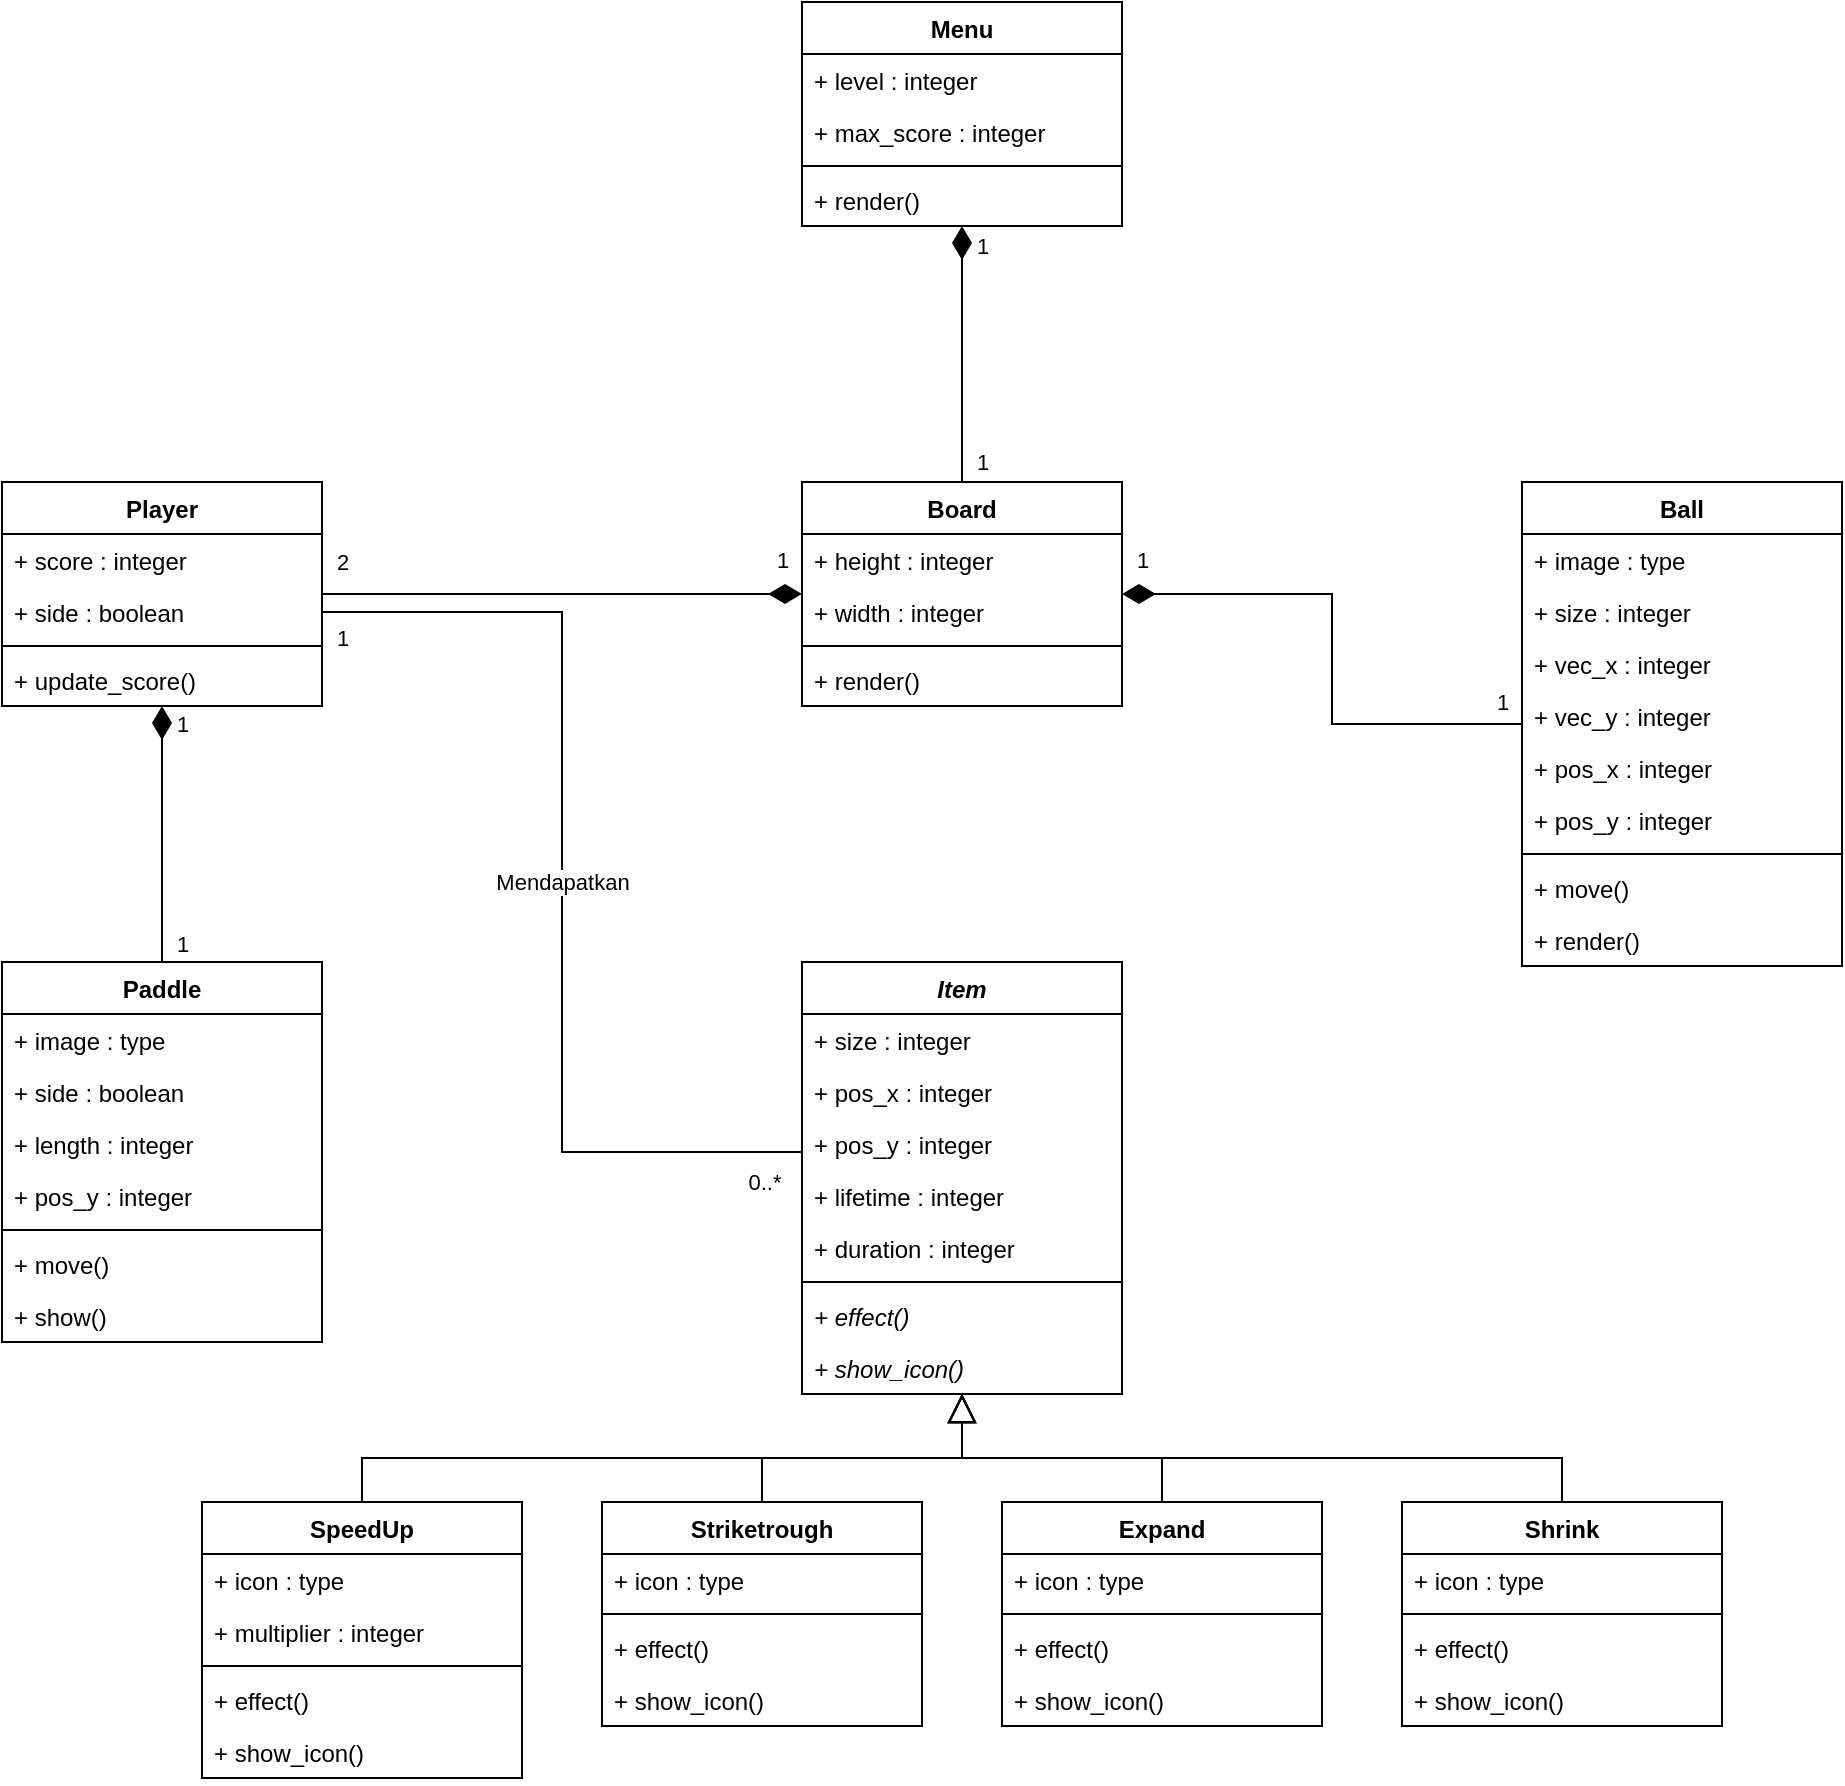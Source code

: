 <mxfile version="17.4.5" type="device"><diagram id="ZpMINNTCplKvtxBsx-kP" name="Page-1"><mxGraphModel dx="1298" dy="705" grid="1" gridSize="10" guides="1" tooltips="1" connect="1" arrows="1" fold="1" page="1" pageScale="1" pageWidth="850" pageHeight="1100" math="0" shadow="0"><root><mxCell id="0"/><mxCell id="1" parent="0"/><mxCell id="38YVcr18NLJrVvOFrdUA-97" style="edgeStyle=orthogonalEdgeStyle;rounded=0;orthogonalLoop=1;jettySize=auto;html=1;exitX=0.5;exitY=0;exitDx=0;exitDy=0;endArrow=diamondThin;endFill=1;endSize=14;strokeWidth=1;" parent="1" source="38YVcr18NLJrVvOFrdUA-3" target="38YVcr18NLJrVvOFrdUA-62" edge="1"><mxGeometry relative="1" as="geometry"/></mxCell><mxCell id="tN6QiZkgW6g-l4v2JHI4-8" value="1" style="edgeLabel;html=1;align=center;verticalAlign=middle;resizable=0;points=[];" vertex="1" connectable="0" parent="38YVcr18NLJrVvOFrdUA-97"><mxGeometry x="0.863" y="-1" relative="1" as="geometry"><mxPoint x="9" as="offset"/></mxGeometry></mxCell><mxCell id="tN6QiZkgW6g-l4v2JHI4-9" value="1" style="edgeLabel;html=1;align=center;verticalAlign=middle;resizable=0;points=[];" vertex="1" connectable="0" parent="38YVcr18NLJrVvOFrdUA-97"><mxGeometry x="-0.881" relative="1" as="geometry"><mxPoint x="10" y="-2" as="offset"/></mxGeometry></mxCell><mxCell id="38YVcr18NLJrVvOFrdUA-3" value="Paddle" style="swimlane;fontStyle=1;align=center;verticalAlign=top;childLayout=stackLayout;horizontal=1;startSize=26;horizontalStack=0;resizeParent=1;resizeParentMax=0;resizeLast=0;collapsible=1;marginBottom=0;" parent="1" vertex="1"><mxGeometry x="120" y="480" width="160" height="190" as="geometry"><mxRectangle x="40" y="50" width="70" height="26" as="alternateBounds"/></mxGeometry></mxCell><mxCell id="38YVcr18NLJrVvOFrdUA-95" value="+ image : type&#xA;" style="text;strokeColor=none;fillColor=none;align=left;verticalAlign=top;spacingLeft=4;spacingRight=4;overflow=hidden;rotatable=0;points=[[0,0.5],[1,0.5]];portConstraint=eastwest;" parent="38YVcr18NLJrVvOFrdUA-3" vertex="1"><mxGeometry y="26" width="160" height="26" as="geometry"/></mxCell><mxCell id="38YVcr18NLJrVvOFrdUA-4" value="+ side : boolean" style="text;strokeColor=none;fillColor=none;align=left;verticalAlign=top;spacingLeft=4;spacingRight=4;overflow=hidden;rotatable=0;points=[[0,0.5],[1,0.5]];portConstraint=eastwest;" parent="38YVcr18NLJrVvOFrdUA-3" vertex="1"><mxGeometry y="52" width="160" height="26" as="geometry"/></mxCell><mxCell id="38YVcr18NLJrVvOFrdUA-7" value="+ length : integer" style="text;strokeColor=none;fillColor=none;align=left;verticalAlign=top;spacingLeft=4;spacingRight=4;overflow=hidden;rotatable=0;points=[[0,0.5],[1,0.5]];portConstraint=eastwest;" parent="38YVcr18NLJrVvOFrdUA-3" vertex="1"><mxGeometry y="78" width="160" height="26" as="geometry"/></mxCell><mxCell id="38YVcr18NLJrVvOFrdUA-8" value="+ pos_y : integer" style="text;strokeColor=none;fillColor=none;align=left;verticalAlign=top;spacingLeft=4;spacingRight=4;overflow=hidden;rotatable=0;points=[[0,0.5],[1,0.5]];portConstraint=eastwest;" parent="38YVcr18NLJrVvOFrdUA-3" vertex="1"><mxGeometry y="104" width="160" height="26" as="geometry"/></mxCell><mxCell id="38YVcr18NLJrVvOFrdUA-5" value="" style="line;strokeWidth=1;fillColor=none;align=left;verticalAlign=middle;spacingTop=-1;spacingLeft=3;spacingRight=3;rotatable=0;labelPosition=right;points=[];portConstraint=eastwest;" parent="38YVcr18NLJrVvOFrdUA-3" vertex="1"><mxGeometry y="130" width="160" height="8" as="geometry"/></mxCell><mxCell id="38YVcr18NLJrVvOFrdUA-6" value="+ move()" style="text;strokeColor=none;fillColor=none;align=left;verticalAlign=top;spacingLeft=4;spacingRight=4;overflow=hidden;rotatable=0;points=[[0,0.5],[1,0.5]];portConstraint=eastwest;" parent="38YVcr18NLJrVvOFrdUA-3" vertex="1"><mxGeometry y="138" width="160" height="26" as="geometry"/></mxCell><mxCell id="38YVcr18NLJrVvOFrdUA-9" value="+ show()" style="text;strokeColor=none;fillColor=none;align=left;verticalAlign=top;spacingLeft=4;spacingRight=4;overflow=hidden;rotatable=0;points=[[0,0.5],[1,0.5]];portConstraint=eastwest;" parent="38YVcr18NLJrVvOFrdUA-3" vertex="1"><mxGeometry y="164" width="160" height="26" as="geometry"/></mxCell><mxCell id="38YVcr18NLJrVvOFrdUA-10" value="Ball" style="swimlane;fontStyle=1;align=center;verticalAlign=top;childLayout=stackLayout;horizontal=1;startSize=26;horizontalStack=0;resizeParent=1;resizeParentMax=0;resizeLast=0;collapsible=1;marginBottom=0;" parent="1" vertex="1"><mxGeometry x="880" y="240" width="160" height="242" as="geometry"><mxRectangle x="920" y="80" width="50" height="26" as="alternateBounds"/></mxGeometry></mxCell><mxCell id="38YVcr18NLJrVvOFrdUA-94" value="+ image : type&#xA;" style="text;strokeColor=none;fillColor=none;align=left;verticalAlign=top;spacingLeft=4;spacingRight=4;overflow=hidden;rotatable=0;points=[[0,0.5],[1,0.5]];portConstraint=eastwest;" parent="38YVcr18NLJrVvOFrdUA-10" vertex="1"><mxGeometry y="26" width="160" height="26" as="geometry"/></mxCell><mxCell id="38YVcr18NLJrVvOFrdUA-11" value="+ size : integer" style="text;strokeColor=none;fillColor=none;align=left;verticalAlign=top;spacingLeft=4;spacingRight=4;overflow=hidden;rotatable=0;points=[[0,0.5],[1,0.5]];portConstraint=eastwest;" parent="38YVcr18NLJrVvOFrdUA-10" vertex="1"><mxGeometry y="52" width="160" height="26" as="geometry"/></mxCell><mxCell id="38YVcr18NLJrVvOFrdUA-14" value="+ vec_x : integer" style="text;strokeColor=none;fillColor=none;align=left;verticalAlign=top;spacingLeft=4;spacingRight=4;overflow=hidden;rotatable=0;points=[[0,0.5],[1,0.5]];portConstraint=eastwest;" parent="38YVcr18NLJrVvOFrdUA-10" vertex="1"><mxGeometry y="78" width="160" height="26" as="geometry"/></mxCell><mxCell id="38YVcr18NLJrVvOFrdUA-15" value="+ vec_y : integer" style="text;strokeColor=none;fillColor=none;align=left;verticalAlign=top;spacingLeft=4;spacingRight=4;overflow=hidden;rotatable=0;points=[[0,0.5],[1,0.5]];portConstraint=eastwest;" parent="38YVcr18NLJrVvOFrdUA-10" vertex="1"><mxGeometry y="104" width="160" height="26" as="geometry"/></mxCell><mxCell id="38YVcr18NLJrVvOFrdUA-16" value="+ pos_x : integer" style="text;strokeColor=none;fillColor=none;align=left;verticalAlign=top;spacingLeft=4;spacingRight=4;overflow=hidden;rotatable=0;points=[[0,0.5],[1,0.5]];portConstraint=eastwest;" parent="38YVcr18NLJrVvOFrdUA-10" vertex="1"><mxGeometry y="130" width="160" height="26" as="geometry"/></mxCell><mxCell id="38YVcr18NLJrVvOFrdUA-17" value="+ pos_y : integer" style="text;strokeColor=none;fillColor=none;align=left;verticalAlign=top;spacingLeft=4;spacingRight=4;overflow=hidden;rotatable=0;points=[[0,0.5],[1,0.5]];portConstraint=eastwest;" parent="38YVcr18NLJrVvOFrdUA-10" vertex="1"><mxGeometry y="156" width="160" height="26" as="geometry"/></mxCell><mxCell id="38YVcr18NLJrVvOFrdUA-12" value="" style="line;strokeWidth=1;fillColor=none;align=left;verticalAlign=middle;spacingTop=-1;spacingLeft=3;spacingRight=3;rotatable=0;labelPosition=right;points=[];portConstraint=eastwest;" parent="38YVcr18NLJrVvOFrdUA-10" vertex="1"><mxGeometry y="182" width="160" height="8" as="geometry"/></mxCell><mxCell id="38YVcr18NLJrVvOFrdUA-13" value="+ move()" style="text;strokeColor=none;fillColor=none;align=left;verticalAlign=top;spacingLeft=4;spacingRight=4;overflow=hidden;rotatable=0;points=[[0,0.5],[1,0.5]];portConstraint=eastwest;" parent="38YVcr18NLJrVvOFrdUA-10" vertex="1"><mxGeometry y="190" width="160" height="26" as="geometry"/></mxCell><mxCell id="38YVcr18NLJrVvOFrdUA-18" value="+ render()" style="text;strokeColor=none;fillColor=none;align=left;verticalAlign=top;spacingLeft=4;spacingRight=4;overflow=hidden;rotatable=0;points=[[0,0.5],[1,0.5]];portConstraint=eastwest;" parent="38YVcr18NLJrVvOFrdUA-10" vertex="1"><mxGeometry y="216" width="160" height="26" as="geometry"/></mxCell><mxCell id="38YVcr18NLJrVvOFrdUA-96" style="edgeStyle=orthogonalEdgeStyle;rounded=0;orthogonalLoop=1;jettySize=auto;html=1;endArrow=diamondThin;endFill=1;endSize=14;strokeWidth=1;" parent="1" source="38YVcr18NLJrVvOFrdUA-10" target="38YVcr18NLJrVvOFrdUA-19" edge="1"><mxGeometry relative="1" as="geometry"/></mxCell><mxCell id="tN6QiZkgW6g-l4v2JHI4-4" value="1" style="edgeLabel;html=1;align=center;verticalAlign=middle;resizable=0;points=[];" vertex="1" connectable="0" parent="38YVcr18NLJrVvOFrdUA-96"><mxGeometry x="0.929" relative="1" as="geometry"><mxPoint y="-17" as="offset"/></mxGeometry></mxCell><mxCell id="tN6QiZkgW6g-l4v2JHI4-5" value="1" style="edgeLabel;html=1;align=center;verticalAlign=middle;resizable=0;points=[];" vertex="1" connectable="0" parent="38YVcr18NLJrVvOFrdUA-96"><mxGeometry x="-0.965" relative="1" as="geometry"><mxPoint x="-6" y="-11" as="offset"/></mxGeometry></mxCell><mxCell id="38YVcr18NLJrVvOFrdUA-19" value="Board" style="swimlane;fontStyle=1;align=center;verticalAlign=top;childLayout=stackLayout;horizontal=1;startSize=26;horizontalStack=0;resizeParent=1;resizeParentMax=0;resizeLast=0;collapsible=1;marginBottom=0;" parent="1" vertex="1"><mxGeometry x="520" y="240" width="160" height="112" as="geometry"/></mxCell><mxCell id="38YVcr18NLJrVvOFrdUA-20" value="+ height : integer" style="text;strokeColor=none;fillColor=none;align=left;verticalAlign=top;spacingLeft=4;spacingRight=4;overflow=hidden;rotatable=0;points=[[0,0.5],[1,0.5]];portConstraint=eastwest;" parent="38YVcr18NLJrVvOFrdUA-19" vertex="1"><mxGeometry y="26" width="160" height="26" as="geometry"/></mxCell><mxCell id="38YVcr18NLJrVvOFrdUA-23" value="+ width : integer" style="text;strokeColor=none;fillColor=none;align=left;verticalAlign=top;spacingLeft=4;spacingRight=4;overflow=hidden;rotatable=0;points=[[0,0.5],[1,0.5]];portConstraint=eastwest;" parent="38YVcr18NLJrVvOFrdUA-19" vertex="1"><mxGeometry y="52" width="160" height="26" as="geometry"/></mxCell><mxCell id="38YVcr18NLJrVvOFrdUA-21" value="" style="line;strokeWidth=1;fillColor=none;align=left;verticalAlign=middle;spacingTop=-1;spacingLeft=3;spacingRight=3;rotatable=0;labelPosition=right;points=[];portConstraint=eastwest;" parent="38YVcr18NLJrVvOFrdUA-19" vertex="1"><mxGeometry y="78" width="160" height="8" as="geometry"/></mxCell><mxCell id="38YVcr18NLJrVvOFrdUA-22" value="+ render()" style="text;strokeColor=none;fillColor=none;align=left;verticalAlign=top;spacingLeft=4;spacingRight=4;overflow=hidden;rotatable=0;points=[[0,0.5],[1,0.5]];portConstraint=eastwest;" parent="38YVcr18NLJrVvOFrdUA-19" vertex="1"><mxGeometry y="86" width="160" height="26" as="geometry"/></mxCell><mxCell id="38YVcr18NLJrVvOFrdUA-60" style="edgeStyle=orthogonalEdgeStyle;rounded=0;orthogonalLoop=1;jettySize=auto;html=1;exitX=0.5;exitY=0;exitDx=0;exitDy=0;entryX=0.5;entryY=1;entryDx=0;entryDy=0;endArrow=block;endFill=0;endSize=12;" parent="1" source="38YVcr18NLJrVvOFrdUA-44" target="38YVcr18NLJrVvOFrdUA-24" edge="1"><mxGeometry relative="1" as="geometry"/></mxCell><mxCell id="38YVcr18NLJrVvOFrdUA-24" value="Item" style="swimlane;fontStyle=3;align=center;verticalAlign=top;childLayout=stackLayout;horizontal=1;startSize=26;horizontalStack=0;resizeParent=1;resizeParentMax=0;resizeLast=0;collapsible=1;marginBottom=0;" parent="1" vertex="1"><mxGeometry x="520" y="480" width="160" height="216" as="geometry"><mxRectangle x="400" y="480" width="60" height="26" as="alternateBounds"/></mxGeometry></mxCell><mxCell id="38YVcr18NLJrVvOFrdUA-30" value="+ size : integer" style="text;strokeColor=none;fillColor=none;align=left;verticalAlign=top;spacingLeft=4;spacingRight=4;overflow=hidden;rotatable=0;points=[[0,0.5],[1,0.5]];portConstraint=eastwest;" parent="38YVcr18NLJrVvOFrdUA-24" vertex="1"><mxGeometry y="26" width="160" height="26" as="geometry"/></mxCell><mxCell id="38YVcr18NLJrVvOFrdUA-25" value="+ pos_x : integer" style="text;strokeColor=none;fillColor=none;align=left;verticalAlign=top;spacingLeft=4;spacingRight=4;overflow=hidden;rotatable=0;points=[[0,0.5],[1,0.5]];portConstraint=eastwest;" parent="38YVcr18NLJrVvOFrdUA-24" vertex="1"><mxGeometry y="52" width="160" height="26" as="geometry"/></mxCell><mxCell id="38YVcr18NLJrVvOFrdUA-28" value="+ pos_y : integer" style="text;strokeColor=none;fillColor=none;align=left;verticalAlign=top;spacingLeft=4;spacingRight=4;overflow=hidden;rotatable=0;points=[[0,0.5],[1,0.5]];portConstraint=eastwest;" parent="38YVcr18NLJrVvOFrdUA-24" vertex="1"><mxGeometry y="78" width="160" height="26" as="geometry"/></mxCell><mxCell id="38YVcr18NLJrVvOFrdUA-31" value="+ lifetime : integer" style="text;strokeColor=none;fillColor=none;align=left;verticalAlign=top;spacingLeft=4;spacingRight=4;overflow=hidden;rotatable=0;points=[[0,0.5],[1,0.5]];portConstraint=eastwest;" parent="38YVcr18NLJrVvOFrdUA-24" vertex="1"><mxGeometry y="104" width="160" height="26" as="geometry"/></mxCell><mxCell id="38YVcr18NLJrVvOFrdUA-36" value="+ duration : integer" style="text;strokeColor=none;fillColor=none;align=left;verticalAlign=top;spacingLeft=4;spacingRight=4;overflow=hidden;rotatable=0;points=[[0,0.5],[1,0.5]];portConstraint=eastwest;" parent="38YVcr18NLJrVvOFrdUA-24" vertex="1"><mxGeometry y="130" width="160" height="26" as="geometry"/></mxCell><mxCell id="38YVcr18NLJrVvOFrdUA-26" value="" style="line;strokeWidth=1;fillColor=none;align=left;verticalAlign=middle;spacingTop=-1;spacingLeft=3;spacingRight=3;rotatable=0;labelPosition=right;points=[];portConstraint=eastwest;" parent="38YVcr18NLJrVvOFrdUA-24" vertex="1"><mxGeometry y="156" width="160" height="8" as="geometry"/></mxCell><mxCell id="38YVcr18NLJrVvOFrdUA-27" value="+ effect()" style="text;strokeColor=none;fillColor=none;align=left;verticalAlign=top;spacingLeft=4;spacingRight=4;overflow=hidden;rotatable=0;points=[[0,0.5],[1,0.5]];portConstraint=eastwest;fontStyle=2" parent="38YVcr18NLJrVvOFrdUA-24" vertex="1"><mxGeometry y="164" width="160" height="26" as="geometry"/></mxCell><mxCell id="38YVcr18NLJrVvOFrdUA-92" value="+ show_icon()" style="text;strokeColor=none;fillColor=none;align=left;verticalAlign=top;spacingLeft=4;spacingRight=4;overflow=hidden;rotatable=0;points=[[0,0.5],[1,0.5]];portConstraint=eastwest;fontStyle=2" parent="38YVcr18NLJrVvOFrdUA-24" vertex="1"><mxGeometry y="190" width="160" height="26" as="geometry"/></mxCell><mxCell id="38YVcr18NLJrVvOFrdUA-53" style="edgeStyle=orthogonalEdgeStyle;rounded=0;orthogonalLoop=1;jettySize=auto;html=1;exitX=0.5;exitY=0;exitDx=0;exitDy=0;entryX=0.5;entryY=1;entryDx=0;entryDy=0;endArrow=block;endFill=0;endSize=12;" parent="1" source="38YVcr18NLJrVvOFrdUA-32" target="38YVcr18NLJrVvOFrdUA-24" edge="1"><mxGeometry relative="1" as="geometry"/></mxCell><mxCell id="38YVcr18NLJrVvOFrdUA-32" value="SpeedUp" style="swimlane;fontStyle=1;align=center;verticalAlign=top;childLayout=stackLayout;horizontal=1;startSize=26;horizontalStack=0;resizeParent=1;resizeParentMax=0;resizeLast=0;collapsible=1;marginBottom=0;" parent="1" vertex="1"><mxGeometry x="220" y="750" width="160" height="138" as="geometry"><mxRectangle x="80" y="560" width="80" height="26" as="alternateBounds"/></mxGeometry></mxCell><mxCell id="38YVcr18NLJrVvOFrdUA-37" value="+ icon : type" style="text;strokeColor=none;fillColor=none;align=left;verticalAlign=top;spacingLeft=4;spacingRight=4;overflow=hidden;rotatable=0;points=[[0,0.5],[1,0.5]];portConstraint=eastwest;" parent="38YVcr18NLJrVvOFrdUA-32" vertex="1"><mxGeometry y="26" width="160" height="26" as="geometry"/></mxCell><mxCell id="38YVcr18NLJrVvOFrdUA-33" value="+ multiplier : integer" style="text;strokeColor=none;fillColor=none;align=left;verticalAlign=top;spacingLeft=4;spacingRight=4;overflow=hidden;rotatable=0;points=[[0,0.5],[1,0.5]];portConstraint=eastwest;" parent="38YVcr18NLJrVvOFrdUA-32" vertex="1"><mxGeometry y="52" width="160" height="26" as="geometry"/></mxCell><mxCell id="38YVcr18NLJrVvOFrdUA-34" value="" style="line;strokeWidth=1;fillColor=none;align=left;verticalAlign=middle;spacingTop=-1;spacingLeft=3;spacingRight=3;rotatable=0;labelPosition=right;points=[];portConstraint=eastwest;" parent="38YVcr18NLJrVvOFrdUA-32" vertex="1"><mxGeometry y="78" width="160" height="8" as="geometry"/></mxCell><mxCell id="38YVcr18NLJrVvOFrdUA-35" value="+ effect()" style="text;strokeColor=none;fillColor=none;align=left;verticalAlign=top;spacingLeft=4;spacingRight=4;overflow=hidden;rotatable=0;points=[[0,0.5],[1,0.5]];portConstraint=eastwest;" parent="38YVcr18NLJrVvOFrdUA-32" vertex="1"><mxGeometry y="86" width="160" height="26" as="geometry"/></mxCell><mxCell id="38YVcr18NLJrVvOFrdUA-38" value="+ show_icon()" style="text;strokeColor=none;fillColor=none;align=left;verticalAlign=top;spacingLeft=4;spacingRight=4;overflow=hidden;rotatable=0;points=[[0,0.5],[1,0.5]];portConstraint=eastwest;" parent="38YVcr18NLJrVvOFrdUA-32" vertex="1"><mxGeometry y="112" width="160" height="26" as="geometry"/></mxCell><mxCell id="38YVcr18NLJrVvOFrdUA-56" style="edgeStyle=orthogonalEdgeStyle;rounded=0;orthogonalLoop=1;jettySize=auto;html=1;exitX=0.5;exitY=0;exitDx=0;exitDy=0;endArrow=block;endFill=0;entryX=0.5;entryY=1;entryDx=0;entryDy=0;endSize=12;" parent="1" source="38YVcr18NLJrVvOFrdUA-39" target="38YVcr18NLJrVvOFrdUA-24" edge="1"><mxGeometry relative="1" as="geometry"><mxPoint x="580" y="660" as="targetPoint"/></mxGeometry></mxCell><mxCell id="38YVcr18NLJrVvOFrdUA-39" value="Striketrough" style="swimlane;fontStyle=1;align=center;verticalAlign=top;childLayout=stackLayout;horizontal=1;startSize=26;horizontalStack=0;resizeParent=1;resizeParentMax=0;resizeLast=0;collapsible=1;marginBottom=0;" parent="1" vertex="1"><mxGeometry x="420" y="750" width="160" height="112" as="geometry"><mxRectangle x="280" y="560" width="100" height="26" as="alternateBounds"/></mxGeometry></mxCell><mxCell id="38YVcr18NLJrVvOFrdUA-40" value="+ icon : type" style="text;strokeColor=none;fillColor=none;align=left;verticalAlign=top;spacingLeft=4;spacingRight=4;overflow=hidden;rotatable=0;points=[[0,0.5],[1,0.5]];portConstraint=eastwest;" parent="38YVcr18NLJrVvOFrdUA-39" vertex="1"><mxGeometry y="26" width="160" height="26" as="geometry"/></mxCell><mxCell id="38YVcr18NLJrVvOFrdUA-41" value="" style="line;strokeWidth=1;fillColor=none;align=left;verticalAlign=middle;spacingTop=-1;spacingLeft=3;spacingRight=3;rotatable=0;labelPosition=right;points=[];portConstraint=eastwest;" parent="38YVcr18NLJrVvOFrdUA-39" vertex="1"><mxGeometry y="52" width="160" height="8" as="geometry"/></mxCell><mxCell id="38YVcr18NLJrVvOFrdUA-42" value="+ effect()" style="text;strokeColor=none;fillColor=none;align=left;verticalAlign=top;spacingLeft=4;spacingRight=4;overflow=hidden;rotatable=0;points=[[0,0.5],[1,0.5]];portConstraint=eastwest;" parent="38YVcr18NLJrVvOFrdUA-39" vertex="1"><mxGeometry y="60" width="160" height="26" as="geometry"/></mxCell><mxCell id="38YVcr18NLJrVvOFrdUA-91" value="+ show_icon()" style="text;strokeColor=none;fillColor=none;align=left;verticalAlign=top;spacingLeft=4;spacingRight=4;overflow=hidden;rotatable=0;points=[[0,0.5],[1,0.5]];portConstraint=eastwest;" parent="38YVcr18NLJrVvOFrdUA-39" vertex="1"><mxGeometry y="86" width="160" height="26" as="geometry"/></mxCell><mxCell id="38YVcr18NLJrVvOFrdUA-44" value="Expand" style="swimlane;fontStyle=1;align=center;verticalAlign=top;childLayout=stackLayout;horizontal=1;startSize=26;horizontalStack=0;resizeParent=1;resizeParentMax=0;resizeLast=0;collapsible=1;marginBottom=0;" parent="1" vertex="1"><mxGeometry x="620" y="750" width="160" height="112" as="geometry"><mxRectangle x="480" y="560" width="70" height="26" as="alternateBounds"/></mxGeometry></mxCell><mxCell id="38YVcr18NLJrVvOFrdUA-45" value="+ icon : type" style="text;strokeColor=none;fillColor=none;align=left;verticalAlign=top;spacingLeft=4;spacingRight=4;overflow=hidden;rotatable=0;points=[[0,0.5],[1,0.5]];portConstraint=eastwest;" parent="38YVcr18NLJrVvOFrdUA-44" vertex="1"><mxGeometry y="26" width="160" height="26" as="geometry"/></mxCell><mxCell id="38YVcr18NLJrVvOFrdUA-46" value="" style="line;strokeWidth=1;fillColor=none;align=left;verticalAlign=middle;spacingTop=-1;spacingLeft=3;spacingRight=3;rotatable=0;labelPosition=right;points=[];portConstraint=eastwest;" parent="38YVcr18NLJrVvOFrdUA-44" vertex="1"><mxGeometry y="52" width="160" height="8" as="geometry"/></mxCell><mxCell id="38YVcr18NLJrVvOFrdUA-47" value="+ effect()" style="text;strokeColor=none;fillColor=none;align=left;verticalAlign=top;spacingLeft=4;spacingRight=4;overflow=hidden;rotatable=0;points=[[0,0.5],[1,0.5]];portConstraint=eastwest;" parent="38YVcr18NLJrVvOFrdUA-44" vertex="1"><mxGeometry y="60" width="160" height="26" as="geometry"/></mxCell><mxCell id="38YVcr18NLJrVvOFrdUA-105" value="+ show_icon()" style="text;strokeColor=none;fillColor=none;align=left;verticalAlign=top;spacingLeft=4;spacingRight=4;overflow=hidden;rotatable=0;points=[[0,0.5],[1,0.5]];portConstraint=eastwest;" parent="38YVcr18NLJrVvOFrdUA-44" vertex="1"><mxGeometry y="86" width="160" height="26" as="geometry"/></mxCell><mxCell id="38YVcr18NLJrVvOFrdUA-85" style="edgeStyle=orthogonalEdgeStyle;rounded=0;orthogonalLoop=1;jettySize=auto;html=1;exitX=0.5;exitY=0;exitDx=0;exitDy=0;endArrow=block;endFill=0;strokeWidth=1;endSize=12;" parent="1" source="38YVcr18NLJrVvOFrdUA-48" target="38YVcr18NLJrVvOFrdUA-24" edge="1"><mxGeometry relative="1" as="geometry"/></mxCell><mxCell id="38YVcr18NLJrVvOFrdUA-48" value="Shrink" style="swimlane;fontStyle=1;align=center;verticalAlign=top;childLayout=stackLayout;horizontal=1;startSize=26;horizontalStack=0;resizeParent=1;resizeParentMax=0;resizeLast=0;collapsible=1;marginBottom=0;" parent="1" vertex="1"><mxGeometry x="820" y="750" width="160" height="112" as="geometry"><mxRectangle x="680" y="560" width="70" height="26" as="alternateBounds"/></mxGeometry></mxCell><mxCell id="38YVcr18NLJrVvOFrdUA-49" value="+ icon : type" style="text;strokeColor=none;fillColor=none;align=left;verticalAlign=top;spacingLeft=4;spacingRight=4;overflow=hidden;rotatable=0;points=[[0,0.5],[1,0.5]];portConstraint=eastwest;" parent="38YVcr18NLJrVvOFrdUA-48" vertex="1"><mxGeometry y="26" width="160" height="26" as="geometry"/></mxCell><mxCell id="38YVcr18NLJrVvOFrdUA-50" value="" style="line;strokeWidth=1;fillColor=none;align=left;verticalAlign=middle;spacingTop=-1;spacingLeft=3;spacingRight=3;rotatable=0;labelPosition=right;points=[];portConstraint=eastwest;" parent="38YVcr18NLJrVvOFrdUA-48" vertex="1"><mxGeometry y="52" width="160" height="8" as="geometry"/></mxCell><mxCell id="38YVcr18NLJrVvOFrdUA-51" value="+ effect()" style="text;strokeColor=none;fillColor=none;align=left;verticalAlign=top;spacingLeft=4;spacingRight=4;overflow=hidden;rotatable=0;points=[[0,0.5],[1,0.5]];portConstraint=eastwest;" parent="38YVcr18NLJrVvOFrdUA-48" vertex="1"><mxGeometry y="60" width="160" height="26" as="geometry"/></mxCell><mxCell id="38YVcr18NLJrVvOFrdUA-93" value="+ show_icon()" style="text;strokeColor=none;fillColor=none;align=left;verticalAlign=top;spacingLeft=4;spacingRight=4;overflow=hidden;rotatable=0;points=[[0,0.5],[1,0.5]];portConstraint=eastwest;" parent="38YVcr18NLJrVvOFrdUA-48" vertex="1"><mxGeometry y="86" width="160" height="26" as="geometry"/></mxCell><mxCell id="38YVcr18NLJrVvOFrdUA-83" style="edgeStyle=orthogonalEdgeStyle;rounded=0;orthogonalLoop=1;jettySize=auto;html=1;endArrow=diamondThin;endFill=1;strokeWidth=1;endSize=14;" parent="1" source="38YVcr18NLJrVvOFrdUA-62" target="38YVcr18NLJrVvOFrdUA-19" edge="1"><mxGeometry relative="1" as="geometry"/></mxCell><mxCell id="tN6QiZkgW6g-l4v2JHI4-6" value="1" style="edgeLabel;html=1;align=center;verticalAlign=middle;resizable=0;points=[];" vertex="1" connectable="0" parent="38YVcr18NLJrVvOFrdUA-83"><mxGeometry x="0.925" relative="1" as="geometry"><mxPoint x="-1" y="-17" as="offset"/></mxGeometry></mxCell><mxCell id="tN6QiZkgW6g-l4v2JHI4-7" value="2" style="edgeLabel;html=1;align=center;verticalAlign=middle;resizable=0;points=[];" vertex="1" connectable="0" parent="38YVcr18NLJrVvOFrdUA-83"><mxGeometry x="-0.948" relative="1" as="geometry"><mxPoint x="4" y="-16" as="offset"/></mxGeometry></mxCell><mxCell id="38YVcr18NLJrVvOFrdUA-62" value="Player" style="swimlane;fontStyle=1;align=center;verticalAlign=top;childLayout=stackLayout;horizontal=1;startSize=26;horizontalStack=0;resizeParent=1;resizeParentMax=0;resizeLast=0;collapsible=1;marginBottom=0;" parent="1" vertex="1"><mxGeometry x="120" y="240" width="160" height="112" as="geometry"/></mxCell><mxCell id="38YVcr18NLJrVvOFrdUA-63" value="+ score : integer" style="text;strokeColor=none;fillColor=none;align=left;verticalAlign=top;spacingLeft=4;spacingRight=4;overflow=hidden;rotatable=0;points=[[0,0.5],[1,0.5]];portConstraint=eastwest;" parent="38YVcr18NLJrVvOFrdUA-62" vertex="1"><mxGeometry y="26" width="160" height="26" as="geometry"/></mxCell><mxCell id="38YVcr18NLJrVvOFrdUA-82" value="+ side : boolean" style="text;strokeColor=none;fillColor=none;align=left;verticalAlign=top;spacingLeft=4;spacingRight=4;overflow=hidden;rotatable=0;points=[[0,0.5],[1,0.5]];portConstraint=eastwest;" parent="38YVcr18NLJrVvOFrdUA-62" vertex="1"><mxGeometry y="52" width="160" height="26" as="geometry"/></mxCell><mxCell id="38YVcr18NLJrVvOFrdUA-64" value="" style="line;strokeWidth=1;fillColor=none;align=left;verticalAlign=middle;spacingTop=-1;spacingLeft=3;spacingRight=3;rotatable=0;labelPosition=right;points=[];portConstraint=eastwest;" parent="38YVcr18NLJrVvOFrdUA-62" vertex="1"><mxGeometry y="78" width="160" height="8" as="geometry"/></mxCell><mxCell id="38YVcr18NLJrVvOFrdUA-65" value="+ update_score()" style="text;strokeColor=none;fillColor=none;align=left;verticalAlign=top;spacingLeft=4;spacingRight=4;overflow=hidden;rotatable=0;points=[[0,0.5],[1,0.5]];portConstraint=eastwest;" parent="38YVcr18NLJrVvOFrdUA-62" vertex="1"><mxGeometry y="86" width="160" height="26" as="geometry"/></mxCell><mxCell id="38YVcr18NLJrVvOFrdUA-86" value="Mendapatkan" style="edgeStyle=orthogonalEdgeStyle;rounded=0;orthogonalLoop=1;jettySize=auto;html=1;endArrow=none;endFill=0;endSize=12;strokeWidth=1;" parent="1" source="38YVcr18NLJrVvOFrdUA-82" target="38YVcr18NLJrVvOFrdUA-24" edge="1"><mxGeometry relative="1" as="geometry"><Array as="points"><mxPoint x="400" y="305"/><mxPoint x="400" y="575"/></Array></mxGeometry></mxCell><mxCell id="tN6QiZkgW6g-l4v2JHI4-10" value="1" style="edgeLabel;html=1;align=center;verticalAlign=middle;resizable=0;points=[];" vertex="1" connectable="0" parent="38YVcr18NLJrVvOFrdUA-86"><mxGeometry x="-0.969" relative="1" as="geometry"><mxPoint x="2" y="13" as="offset"/></mxGeometry></mxCell><mxCell id="tN6QiZkgW6g-l4v2JHI4-11" value="0..*" style="edgeLabel;html=1;align=center;verticalAlign=middle;resizable=0;points=[];" vertex="1" connectable="0" parent="38YVcr18NLJrVvOFrdUA-86"><mxGeometry x="0.974" relative="1" as="geometry"><mxPoint x="-13" y="15" as="offset"/></mxGeometry></mxCell><mxCell id="38YVcr18NLJrVvOFrdUA-104" style="edgeStyle=orthogonalEdgeStyle;rounded=0;orthogonalLoop=1;jettySize=auto;html=1;endArrow=diamondThin;endFill=1;endSize=14;strokeWidth=1;exitX=0.5;exitY=0;exitDx=0;exitDy=0;" parent="1" source="38YVcr18NLJrVvOFrdUA-19" target="38YVcr18NLJrVvOFrdUA-99" edge="1"><mxGeometry relative="1" as="geometry"/></mxCell><mxCell id="tN6QiZkgW6g-l4v2JHI4-2" value="1" style="edgeLabel;html=1;align=center;verticalAlign=middle;resizable=0;points=[];" vertex="1" connectable="0" parent="38YVcr18NLJrVvOFrdUA-104"><mxGeometry x="0.844" y="-1" relative="1" as="geometry"><mxPoint x="9" as="offset"/></mxGeometry></mxCell><mxCell id="tN6QiZkgW6g-l4v2JHI4-3" value="1" style="edgeLabel;html=1;align=center;verticalAlign=middle;resizable=0;points=[];" vertex="1" connectable="0" parent="38YVcr18NLJrVvOFrdUA-104"><mxGeometry x="-0.906" relative="1" as="geometry"><mxPoint x="10" y="-4" as="offset"/></mxGeometry></mxCell><mxCell id="38YVcr18NLJrVvOFrdUA-99" value="Menu" style="swimlane;fontStyle=1;align=center;verticalAlign=top;childLayout=stackLayout;horizontal=1;startSize=26;horizontalStack=0;resizeParent=1;resizeParentMax=0;resizeLast=0;collapsible=1;marginBottom=0;" parent="1" vertex="1"><mxGeometry x="520" width="160" height="112" as="geometry"/></mxCell><mxCell id="38YVcr18NLJrVvOFrdUA-100" value="+ level : integer" style="text;strokeColor=none;fillColor=none;align=left;verticalAlign=top;spacingLeft=4;spacingRight=4;overflow=hidden;rotatable=0;points=[[0,0.5],[1,0.5]];portConstraint=eastwest;" parent="38YVcr18NLJrVvOFrdUA-99" vertex="1"><mxGeometry y="26" width="160" height="26" as="geometry"/></mxCell><mxCell id="38YVcr18NLJrVvOFrdUA-103" value="+ max_score : integer" style="text;strokeColor=none;fillColor=none;align=left;verticalAlign=top;spacingLeft=4;spacingRight=4;overflow=hidden;rotatable=0;points=[[0,0.5],[1,0.5]];portConstraint=eastwest;" parent="38YVcr18NLJrVvOFrdUA-99" vertex="1"><mxGeometry y="52" width="160" height="26" as="geometry"/></mxCell><mxCell id="38YVcr18NLJrVvOFrdUA-101" value="" style="line;strokeWidth=1;fillColor=none;align=left;verticalAlign=middle;spacingTop=-1;spacingLeft=3;spacingRight=3;rotatable=0;labelPosition=right;points=[];portConstraint=eastwest;" parent="38YVcr18NLJrVvOFrdUA-99" vertex="1"><mxGeometry y="78" width="160" height="8" as="geometry"/></mxCell><mxCell id="38YVcr18NLJrVvOFrdUA-102" value="+ render()" style="text;strokeColor=none;fillColor=none;align=left;verticalAlign=top;spacingLeft=4;spacingRight=4;overflow=hidden;rotatable=0;points=[[0,0.5],[1,0.5]];portConstraint=eastwest;" parent="38YVcr18NLJrVvOFrdUA-99" vertex="1"><mxGeometry y="86" width="160" height="26" as="geometry"/></mxCell></root></mxGraphModel></diagram></mxfile>